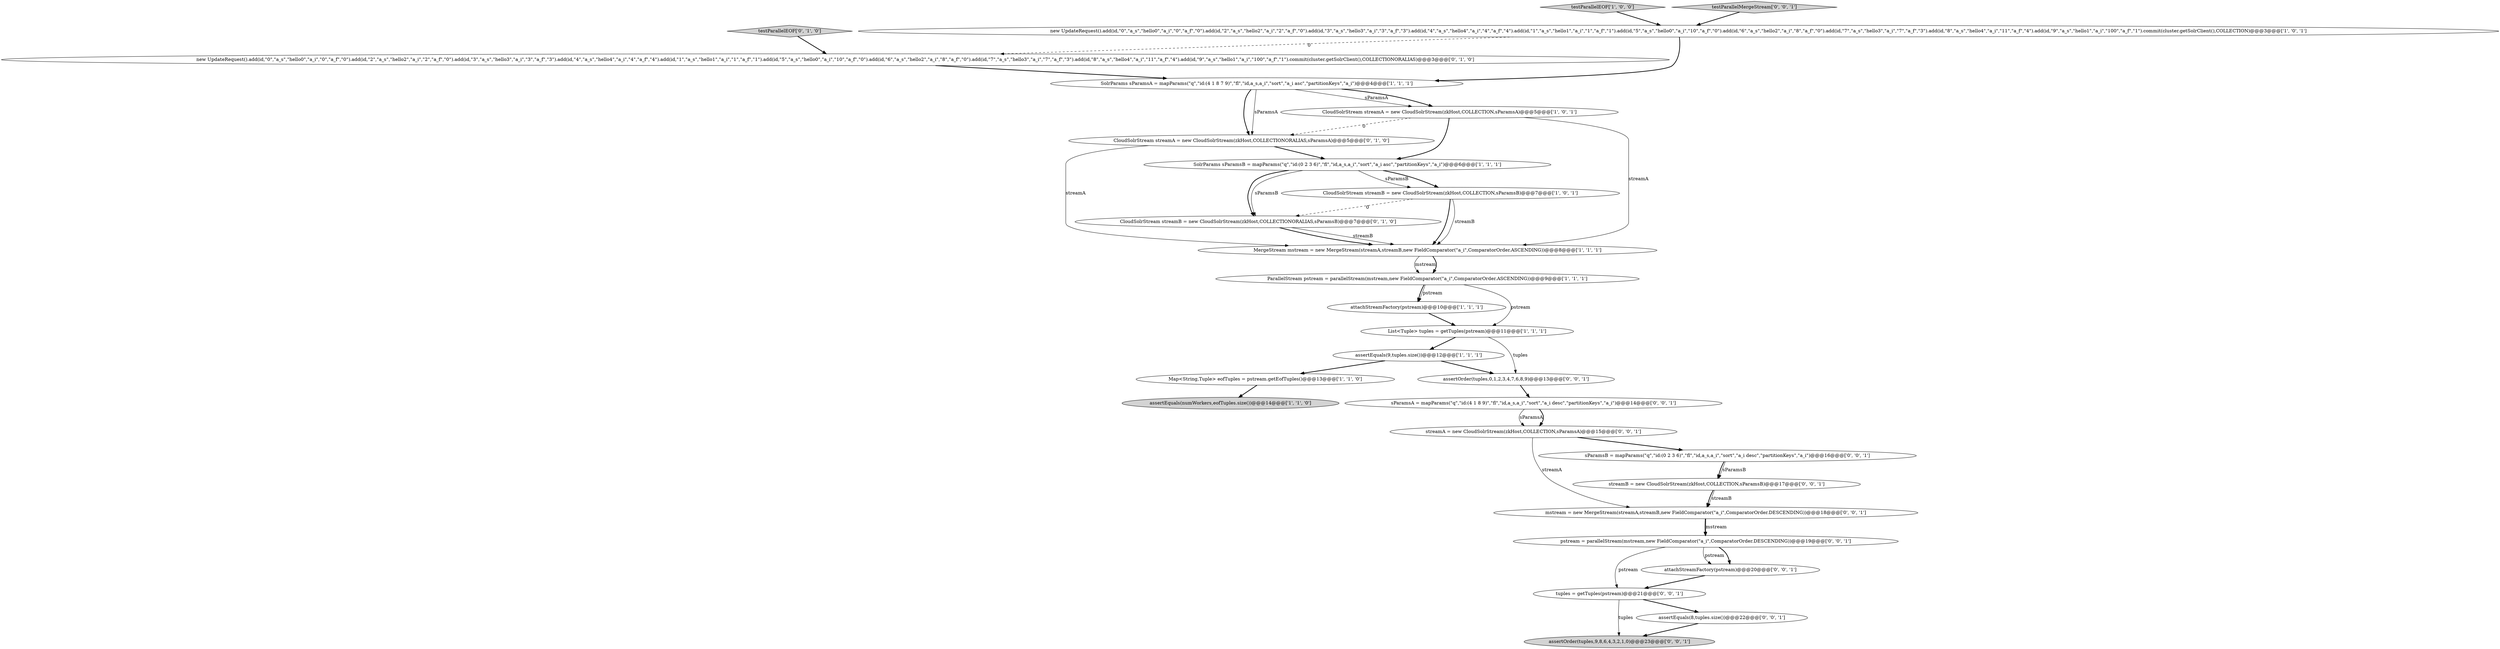 digraph {
28 [style = filled, label = "mstream = new MergeStream(streamA,streamB,new FieldComparator(\"a_i\",ComparatorOrder.DESCENDING))@@@18@@@['0', '0', '1']", fillcolor = white, shape = ellipse image = "AAA0AAABBB3BBB"];
2 [style = filled, label = "assertEquals(9,tuples.size())@@@12@@@['1', '1', '1']", fillcolor = white, shape = ellipse image = "AAA0AAABBB1BBB"];
1 [style = filled, label = "CloudSolrStream streamB = new CloudSolrStream(zkHost,COLLECTION,sParamsB)@@@7@@@['1', '0', '1']", fillcolor = white, shape = ellipse image = "AAA0AAABBB1BBB"];
24 [style = filled, label = "streamB = new CloudSolrStream(zkHost,COLLECTION,sParamsB)@@@17@@@['0', '0', '1']", fillcolor = white, shape = ellipse image = "AAA0AAABBB3BBB"];
5 [style = filled, label = "assertEquals(numWorkers,eofTuples.size())@@@14@@@['1', '1', '0']", fillcolor = lightgray, shape = ellipse image = "AAA0AAABBB1BBB"];
15 [style = filled, label = "CloudSolrStream streamA = new CloudSolrStream(zkHost,COLLECTIONORALIAS,sParamsA)@@@5@@@['0', '1', '0']", fillcolor = white, shape = ellipse image = "AAA1AAABBB2BBB"];
25 [style = filled, label = "pstream = parallelStream(mstream,new FieldComparator(\"a_i\",ComparatorOrder.DESCENDING))@@@19@@@['0', '0', '1']", fillcolor = white, shape = ellipse image = "AAA0AAABBB3BBB"];
23 [style = filled, label = "tuples = getTuples(pstream)@@@21@@@['0', '0', '1']", fillcolor = white, shape = ellipse image = "AAA0AAABBB3BBB"];
11 [style = filled, label = "attachStreamFactory(pstream)@@@10@@@['1', '1', '1']", fillcolor = white, shape = ellipse image = "AAA0AAABBB1BBB"];
21 [style = filled, label = "attachStreamFactory(pstream)@@@20@@@['0', '0', '1']", fillcolor = white, shape = ellipse image = "AAA0AAABBB3BBB"];
14 [style = filled, label = "new UpdateRequest().add(id,\"0\",\"a_s\",\"hello0\",\"a_i\",\"0\",\"a_f\",\"0\").add(id,\"2\",\"a_s\",\"hello2\",\"a_i\",\"2\",\"a_f\",\"0\").add(id,\"3\",\"a_s\",\"hello3\",\"a_i\",\"3\",\"a_f\",\"3\").add(id,\"4\",\"a_s\",\"hello4\",\"a_i\",\"4\",\"a_f\",\"4\").add(id,\"1\",\"a_s\",\"hello1\",\"a_i\",\"1\",\"a_f\",\"1\").add(id,\"5\",\"a_s\",\"hello0\",\"a_i\",\"10\",\"a_f\",\"0\").add(id,\"6\",\"a_s\",\"hello2\",\"a_i\",\"8\",\"a_f\",\"0\").add(id,\"7\",\"a_s\",\"hello3\",\"a_i\",\"7\",\"a_f\",\"3\").add(id,\"8\",\"a_s\",\"hello4\",\"a_i\",\"11\",\"a_f\",\"4\").add(id,\"9\",\"a_s\",\"hello1\",\"a_i\",\"100\",\"a_f\",\"1\").commit(cluster.getSolrClient(),COLLECTIONORALIAS)@@@3@@@['0', '1', '0']", fillcolor = white, shape = ellipse image = "AAA1AAABBB2BBB"];
12 [style = filled, label = "testParallelEOF['1', '0', '0']", fillcolor = lightgray, shape = diamond image = "AAA0AAABBB1BBB"];
17 [style = filled, label = "testParallelMergeStream['0', '0', '1']", fillcolor = lightgray, shape = diamond image = "AAA0AAABBB3BBB"];
13 [style = filled, label = "testParallelEOF['0', '1', '0']", fillcolor = lightgray, shape = diamond image = "AAA0AAABBB2BBB"];
0 [style = filled, label = "new UpdateRequest().add(id,\"0\",\"a_s\",\"hello0\",\"a_i\",\"0\",\"a_f\",\"0\").add(id,\"2\",\"a_s\",\"hello2\",\"a_i\",\"2\",\"a_f\",\"0\").add(id,\"3\",\"a_s\",\"hello3\",\"a_i\",\"3\",\"a_f\",\"3\").add(id,\"4\",\"a_s\",\"hello4\",\"a_i\",\"4\",\"a_f\",\"4\").add(id,\"1\",\"a_s\",\"hello1\",\"a_i\",\"1\",\"a_f\",\"1\").add(id,\"5\",\"a_s\",\"hello0\",\"a_i\",\"10\",\"a_f\",\"0\").add(id,\"6\",\"a_s\",\"hello2\",\"a_i\",\"8\",\"a_f\",\"0\").add(id,\"7\",\"a_s\",\"hello3\",\"a_i\",\"7\",\"a_f\",\"3\").add(id,\"8\",\"a_s\",\"hello4\",\"a_i\",\"11\",\"a_f\",\"4\").add(id,\"9\",\"a_s\",\"hello1\",\"a_i\",\"100\",\"a_f\",\"1\").commit(cluster.getSolrClient(),COLLECTION)@@@3@@@['1', '0', '1']", fillcolor = white, shape = ellipse image = "AAA0AAABBB1BBB"];
9 [style = filled, label = "SolrParams sParamsA = mapParams(\"q\",\"id:(4 1 8 7 9)\",\"fl\",\"id,a_s,a_i\",\"sort\",\"a_i asc\",\"partitionKeys\",\"a_i\")@@@4@@@['1', '1', '1']", fillcolor = white, shape = ellipse image = "AAA0AAABBB1BBB"];
19 [style = filled, label = "assertOrder(tuples,9,8,6,4,3,2,1,0)@@@23@@@['0', '0', '1']", fillcolor = lightgray, shape = ellipse image = "AAA0AAABBB3BBB"];
4 [style = filled, label = "ParallelStream pstream = parallelStream(mstream,new FieldComparator(\"a_i\",ComparatorOrder.ASCENDING))@@@9@@@['1', '1', '1']", fillcolor = white, shape = ellipse image = "AAA0AAABBB1BBB"];
3 [style = filled, label = "List<Tuple> tuples = getTuples(pstream)@@@11@@@['1', '1', '1']", fillcolor = white, shape = ellipse image = "AAA0AAABBB1BBB"];
7 [style = filled, label = "SolrParams sParamsB = mapParams(\"q\",\"id:(0 2 3 6)\",\"fl\",\"id,a_s,a_i\",\"sort\",\"a_i asc\",\"partitionKeys\",\"a_i\")@@@6@@@['1', '1', '1']", fillcolor = white, shape = ellipse image = "AAA0AAABBB1BBB"];
18 [style = filled, label = "sParamsB = mapParams(\"q\",\"id:(0 2 3 6)\",\"fl\",\"id,a_s,a_i\",\"sort\",\"a_i desc\",\"partitionKeys\",\"a_i\")@@@16@@@['0', '0', '1']", fillcolor = white, shape = ellipse image = "AAA0AAABBB3BBB"];
16 [style = filled, label = "CloudSolrStream streamB = new CloudSolrStream(zkHost,COLLECTIONORALIAS,sParamsB)@@@7@@@['0', '1', '0']", fillcolor = white, shape = ellipse image = "AAA1AAABBB2BBB"];
8 [style = filled, label = "MergeStream mstream = new MergeStream(streamA,streamB,new FieldComparator(\"a_i\",ComparatorOrder.ASCENDING))@@@8@@@['1', '1', '1']", fillcolor = white, shape = ellipse image = "AAA0AAABBB1BBB"];
27 [style = filled, label = "streamA = new CloudSolrStream(zkHost,COLLECTION,sParamsA)@@@15@@@['0', '0', '1']", fillcolor = white, shape = ellipse image = "AAA0AAABBB3BBB"];
26 [style = filled, label = "sParamsA = mapParams(\"q\",\"id:(4 1 8 9)\",\"fl\",\"id,a_s,a_i\",\"sort\",\"a_i desc\",\"partitionKeys\",\"a_i\")@@@14@@@['0', '0', '1']", fillcolor = white, shape = ellipse image = "AAA0AAABBB3BBB"];
10 [style = filled, label = "Map<String,Tuple> eofTuples = pstream.getEofTuples()@@@13@@@['1', '1', '0']", fillcolor = white, shape = ellipse image = "AAA0AAABBB1BBB"];
6 [style = filled, label = "CloudSolrStream streamA = new CloudSolrStream(zkHost,COLLECTION,sParamsA)@@@5@@@['1', '0', '1']", fillcolor = white, shape = ellipse image = "AAA0AAABBB1BBB"];
22 [style = filled, label = "assertEquals(8,tuples.size())@@@22@@@['0', '0', '1']", fillcolor = white, shape = ellipse image = "AAA0AAABBB3BBB"];
20 [style = filled, label = "assertOrder(tuples,0,1,2,3,4,7,6,8,9)@@@13@@@['0', '0', '1']", fillcolor = white, shape = ellipse image = "AAA0AAABBB3BBB"];
7->1 [style = solid, label="sParamsB"];
8->4 [style = solid, label="mstream"];
12->0 [style = bold, label=""];
11->3 [style = bold, label=""];
23->22 [style = bold, label=""];
22->19 [style = bold, label=""];
7->16 [style = solid, label="sParamsB"];
4->11 [style = solid, label="pstream"];
25->23 [style = solid, label="pstream"];
8->4 [style = bold, label=""];
9->6 [style = solid, label="sParamsA"];
3->2 [style = bold, label=""];
18->24 [style = bold, label=""];
4->11 [style = bold, label=""];
7->16 [style = bold, label=""];
1->8 [style = bold, label=""];
0->9 [style = bold, label=""];
16->8 [style = bold, label=""];
9->15 [style = bold, label=""];
26->27 [style = solid, label="sParamsA"];
0->14 [style = dashed, label="0"];
14->9 [style = bold, label=""];
2->10 [style = bold, label=""];
23->19 [style = solid, label="tuples"];
15->7 [style = bold, label=""];
26->27 [style = bold, label=""];
16->8 [style = solid, label="streamB"];
9->6 [style = bold, label=""];
9->15 [style = solid, label="sParamsA"];
25->21 [style = bold, label=""];
25->21 [style = solid, label="pstream"];
6->8 [style = solid, label="streamA"];
27->28 [style = solid, label="streamA"];
24->28 [style = solid, label="streamB"];
1->8 [style = solid, label="streamB"];
2->20 [style = bold, label=""];
27->18 [style = bold, label=""];
15->8 [style = solid, label="streamA"];
1->16 [style = dashed, label="0"];
3->20 [style = solid, label="tuples"];
6->15 [style = dashed, label="0"];
7->1 [style = bold, label=""];
4->3 [style = solid, label="pstream"];
6->7 [style = bold, label=""];
24->28 [style = bold, label=""];
13->14 [style = bold, label=""];
21->23 [style = bold, label=""];
17->0 [style = bold, label=""];
20->26 [style = bold, label=""];
10->5 [style = bold, label=""];
28->25 [style = bold, label=""];
28->25 [style = solid, label="mstream"];
18->24 [style = solid, label="sParamsB"];
}
